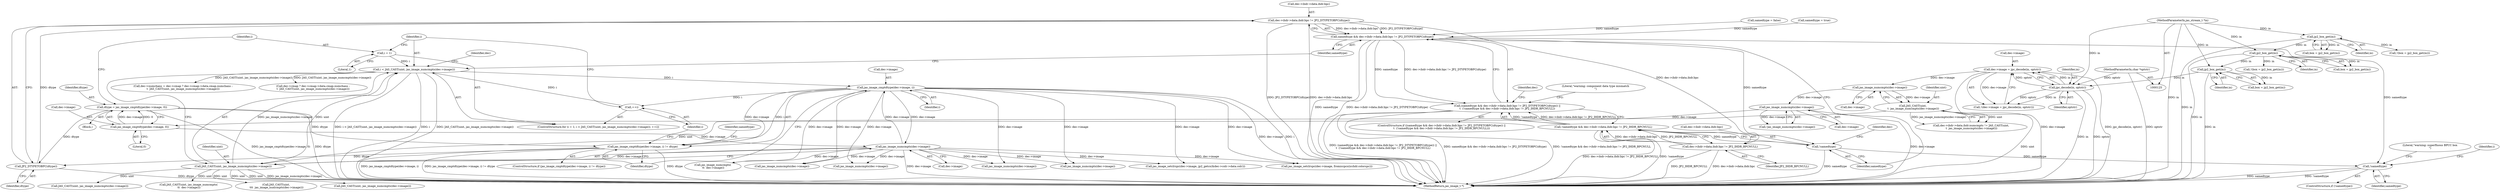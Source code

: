 digraph "0_jasper_d42b2388f7f8e0332c846675133acea151fc557a_33@pointer" {
"1000465" [label="(Call,dec->ihdr->data.ihdr.bpc != JP2_DTYPETOBPC(dtype))"];
"1000475" [label="(Call,JP2_DTYPETOBPC(dtype))"];
"1000449" [label="(Call,jas_image_cmptdtype(dec->image, i) != dtype)"];
"1000450" [label="(Call,jas_image_cmptdtype(dec->image, i))"];
"1000441" [label="(Call,jas_image_numcmpts(dec->image))"];
"1000428" [label="(Call,jas_image_cmptdtype(dec->image, 0))"];
"1000415" [label="(Call,jas_image_numcmpts(dec->image))"];
"1000406" [label="(Call,jas_image_numcmpts(dec->image))"];
"1000373" [label="(Call,dec->image = jpc_decode(in, optstr))"];
"1000377" [label="(Call,jpc_decode(in, optstr))"];
"1000231" [label="(Call,jp2_box_get(in))"];
"1000206" [label="(Call,jp2_box_get(in))"];
"1000167" [label="(Call,jp2_box_get(in))"];
"1000126" [label="(MethodParameterIn,jas_stream_t *in)"];
"1000127" [label="(MethodParameterIn,char *optstr)"];
"1000437" [label="(Call,i < JAS_CAST(uint, jas_image_numcmpts(dec->image)))"];
"1000445" [label="(Call,++i)"];
"1000434" [label="(Call,i = 1)"];
"1000439" [label="(Call,JAS_CAST(uint, jas_image_numcmpts(dec->image)))"];
"1000404" [label="(Call,JAS_CAST(uint,\n \t  jas_image_numcmpts(dec->image)))"];
"1000426" [label="(Call,dtype = jas_image_cmptdtype(dec->image, 0))"];
"1000463" [label="(Call,samedtype && dec->ihdr->data.ihdr.bpc != JP2_DTYPETOBPC(dtype))"];
"1000462" [label="(Call,(samedtype && dec->ihdr->data.ihdr.bpc != JP2_DTYPETOBPC(dtype)) ||\n\t  (!samedtype && dec->ihdr->data.ihdr.bpc != JP2_IHDR_BPCNULL))"];
"1000478" [label="(Call,!samedtype)"];
"1000477" [label="(Call,!samedtype && dec->ihdr->data.ihdr.bpc != JP2_IHDR_BPCNULL)"];
"1000536" [label="(Call,!samedtype)"];
"1000480" [label="(Call,dec->ihdr->data.ihdr.bpc != JP2_IHDR_BPCNULL)"];
"1000379" [label="(Identifier,optstr)"];
"1000438" [label="(Identifier,i)"];
"1001055" [label="(Call,jas_image_numcmpts(dec->image))"];
"1000436" [label="(Literal,1)"];
"1001053" [label="(Call,JAS_CAST(uint, jas_image_numcmpts(dec->image)))"];
"1000416" [label="(Call,dec->image)"];
"1000374" [label="(Call,dec->image)"];
"1000428" [label="(Call,jas_image_cmptdtype(dec->image, 0))"];
"1000373" [label="(Call,dec->image = jpc_decode(in, optstr))"];
"1000465" [label="(Call,dec->ihdr->data.ihdr.bpc != JP2_DTYPETOBPC(dtype))"];
"1000500" [label="(Identifier,dec)"];
"1000442" [label="(Call,dec->image)"];
"1000458" [label="(Identifier,samedtype)"];
"1000777" [label="(Call,jas_image_numcmpts(dec->image))"];
"1000435" [label="(Identifier,i)"];
"1000207" [label="(Identifier,in)"];
"1000739" [label="(Call,jas_image_numcmpts(dec->image))"];
"1000407" [label="(Call,dec->image)"];
"1000493" [label="(Literal,\"warning: component data type mismatch\n\")"];
"1000404" [label="(Call,JAS_CAST(uint,\n \t  jas_image_numcmpts(dec->image)))"];
"1000439" [label="(Call,JAS_CAST(uint, jas_image_numcmpts(dec->image)))"];
"1000455" [label="(Identifier,dtype)"];
"1000462" [label="(Call,(samedtype && dec->ihdr->data.ihdr.bpc != JP2_DTYPETOBPC(dtype)) ||\n\t  (!samedtype && dec->ihdr->data.ihdr.bpc != JP2_IHDR_BPCNULL))"];
"1000579" [label="(Literal,\"warning: superfluous BPCC box\n\")"];
"1000423" [label="(Call,samedtype = true)"];
"1000526" [label="(Call,JAS_CAST(uint, jas_image_numcmpts(\n \t\t  dec->image)))"];
"1000445" [label="(Call,++i)"];
"1000206" [label="(Call,jp2_box_get(in))"];
"1000164" [label="(Call,!(box = jp2_box_get(in)))"];
"1000168" [label="(Identifier,in)"];
"1000485" [label="(Identifier,dec)"];
"1000451" [label="(Call,dec->image)"];
"1000476" [label="(Identifier,dtype)"];
"1000775" [label="(Call,JAS_CAST(uint,\n \t\t\t  jas_image_numcmpts(dec->image)))"];
"1000457" [label="(Call,samedtype = false)"];
"1000415" [label="(Call,jas_image_numcmpts(dec->image))"];
"1000528" [label="(Call,jas_image_numcmpts(\n \t\t  dec->image))"];
"1000480" [label="(Call,dec->ihdr->data.ihdr.bpc != JP2_IHDR_BPCNULL)"];
"1000536" [label="(Call,!samedtype)"];
"1000537" [label="(Identifier,samedtype)"];
"1000535" [label="(ControlStructure,if (!samedtype))"];
"1000477" [label="(Call,!samedtype && dec->ihdr->data.ihdr.bpc != JP2_IHDR_BPCNULL)"];
"1000394" [label="(Call,dec->ihdr->data.ihdr.numcmpts != JAS_CAST(uint,\n \t  jas_image_numcmpts(dec->image)))"];
"1000229" [label="(Call,box = jp2_box_get(in))"];
"1000450" [label="(Call,jas_image_cmptdtype(dec->image, i))"];
"1000720" [label="(Call,dec->numchans = dec->cmap ? dec->cmap->data.cmap.numchans :\n\t  JAS_CAST(uint, jas_image_numcmpts(dec->image)))"];
"1000377" [label="(Call,jpc_decode(in, optstr))"];
"1000724" [label="(Call,dec->cmap ? dec->cmap->data.cmap.numchans :\n\t  JAS_CAST(uint, jas_image_numcmpts(dec->image)))"];
"1000461" [label="(ControlStructure,if ((samedtype && dec->ihdr->data.ihdr.bpc != JP2_DTYPETOBPC(dtype)) ||\n\t  (!samedtype && dec->ihdr->data.ihdr.bpc != JP2_IHDR_BPCNULL)))"];
"1000429" [label="(Call,dec->image)"];
"1000427" [label="(Identifier,dtype)"];
"1000490" [label="(Identifier,JP2_IHDR_BPCNULL)"];
"1000414" [label="(Call,!jas_image_numcmpts(dec->image))"];
"1000165" [label="(Call,box = jp2_box_get(in))"];
"1000232" [label="(Identifier,in)"];
"1000372" [label="(Call,!(dec->image = jpc_decode(in, optstr)))"];
"1000967" [label="(Call,jas_image_numcmpts(dec->image))"];
"1000601" [label="(Call,jas_image_setclrspc(dec->image, jp2_getcs(&dec->colr->data.colr)))"];
"1000204" [label="(Call,box = jp2_box_get(in))"];
"1000737" [label="(Call,JAS_CAST(uint, jas_image_numcmpts(dec->image)))"];
"1000167" [label="(Call,jp2_box_get(in))"];
"1000406" [label="(Call,jas_image_numcmpts(dec->image))"];
"1000481" [label="(Call,dec->ihdr->data.ihdr.bpc)"];
"1000128" [label="(Block,)"];
"1000463" [label="(Call,samedtype && dec->ihdr->data.ihdr.bpc != JP2_DTYPETOBPC(dtype))"];
"1000452" [label="(Identifier,dec)"];
"1000432" [label="(Literal,0)"];
"1000437" [label="(Call,i < JAS_CAST(uint, jas_image_numcmpts(dec->image)))"];
"1000466" [label="(Call,dec->ihdr->data.ihdr.bpc)"];
"1000479" [label="(Identifier,samedtype)"];
"1000446" [label="(Identifier,i)"];
"1000203" [label="(Call,!(box = jp2_box_get(in)))"];
"1000434" [label="(Call,i = 1)"];
"1000126" [label="(MethodParameterIn,jas_stream_t *in)"];
"1000127" [label="(MethodParameterIn,char *optstr)"];
"1000378" [label="(Identifier,in)"];
"1000478" [label="(Call,!samedtype)"];
"1000405" [label="(Identifier,uint)"];
"1000653" [label="(Call,jas_image_setclrspc(dec->image, fromiccpcs(icchdr.colorspc)))"];
"1000449" [label="(Call,jas_image_cmptdtype(dec->image, i) != dtype)"];
"1000433" [label="(ControlStructure,for (i = 1; i < JAS_CAST(uint, jas_image_numcmpts(dec->image)); ++i))"];
"1000454" [label="(Identifier,i)"];
"1000441" [label="(Call,jas_image_numcmpts(dec->image))"];
"1001265" [label="(MethodReturn,jas_image_t *)"];
"1000426" [label="(Call,dtype = jas_image_cmptdtype(dec->image, 0))"];
"1000231" [label="(Call,jp2_box_get(in))"];
"1000464" [label="(Identifier,samedtype)"];
"1000475" [label="(Call,JP2_DTYPETOBPC(dtype))"];
"1000541" [label="(Identifier,i)"];
"1000448" [label="(ControlStructure,if (jas_image_cmptdtype(dec->image, i) != dtype))"];
"1000440" [label="(Identifier,uint)"];
"1000465" -> "1000463"  [label="AST: "];
"1000465" -> "1000475"  [label="CFG: "];
"1000466" -> "1000465"  [label="AST: "];
"1000475" -> "1000465"  [label="AST: "];
"1000463" -> "1000465"  [label="CFG: "];
"1000465" -> "1001265"  [label="DDG: JP2_DTYPETOBPC(dtype)"];
"1000465" -> "1001265"  [label="DDG: dec->ihdr->data.ihdr.bpc"];
"1000465" -> "1000463"  [label="DDG: dec->ihdr->data.ihdr.bpc"];
"1000465" -> "1000463"  [label="DDG: JP2_DTYPETOBPC(dtype)"];
"1000475" -> "1000465"  [label="DDG: dtype"];
"1000465" -> "1000480"  [label="DDG: dec->ihdr->data.ihdr.bpc"];
"1000475" -> "1000476"  [label="CFG: "];
"1000476" -> "1000475"  [label="AST: "];
"1000475" -> "1001265"  [label="DDG: dtype"];
"1000449" -> "1000475"  [label="DDG: dtype"];
"1000426" -> "1000475"  [label="DDG: dtype"];
"1000449" -> "1000448"  [label="AST: "];
"1000449" -> "1000455"  [label="CFG: "];
"1000450" -> "1000449"  [label="AST: "];
"1000455" -> "1000449"  [label="AST: "];
"1000458" -> "1000449"  [label="CFG: "];
"1000446" -> "1000449"  [label="CFG: "];
"1000449" -> "1001265"  [label="DDG: dtype"];
"1000449" -> "1001265"  [label="DDG: jas_image_cmptdtype(dec->image, i)"];
"1000449" -> "1001265"  [label="DDG: jas_image_cmptdtype(dec->image, i) != dtype"];
"1000450" -> "1000449"  [label="DDG: dec->image"];
"1000450" -> "1000449"  [label="DDG: i"];
"1000426" -> "1000449"  [label="DDG: dtype"];
"1000450" -> "1000454"  [label="CFG: "];
"1000451" -> "1000450"  [label="AST: "];
"1000454" -> "1000450"  [label="AST: "];
"1000455" -> "1000450"  [label="CFG: "];
"1000450" -> "1001265"  [label="DDG: dec->image"];
"1000450" -> "1001265"  [label="DDG: i"];
"1000450" -> "1000441"  [label="DDG: dec->image"];
"1000450" -> "1000445"  [label="DDG: i"];
"1000441" -> "1000450"  [label="DDG: dec->image"];
"1000437" -> "1000450"  [label="DDG: i"];
"1000450" -> "1000528"  [label="DDG: dec->image"];
"1000450" -> "1000601"  [label="DDG: dec->image"];
"1000450" -> "1000653"  [label="DDG: dec->image"];
"1000450" -> "1000739"  [label="DDG: dec->image"];
"1000450" -> "1000777"  [label="DDG: dec->image"];
"1000450" -> "1000967"  [label="DDG: dec->image"];
"1000450" -> "1001055"  [label="DDG: dec->image"];
"1000441" -> "1000439"  [label="AST: "];
"1000441" -> "1000442"  [label="CFG: "];
"1000442" -> "1000441"  [label="AST: "];
"1000439" -> "1000441"  [label="CFG: "];
"1000441" -> "1001265"  [label="DDG: dec->image"];
"1000441" -> "1000439"  [label="DDG: dec->image"];
"1000428" -> "1000441"  [label="DDG: dec->image"];
"1000441" -> "1000528"  [label="DDG: dec->image"];
"1000441" -> "1000601"  [label="DDG: dec->image"];
"1000441" -> "1000653"  [label="DDG: dec->image"];
"1000441" -> "1000739"  [label="DDG: dec->image"];
"1000441" -> "1000777"  [label="DDG: dec->image"];
"1000441" -> "1000967"  [label="DDG: dec->image"];
"1000441" -> "1001055"  [label="DDG: dec->image"];
"1000428" -> "1000426"  [label="AST: "];
"1000428" -> "1000432"  [label="CFG: "];
"1000429" -> "1000428"  [label="AST: "];
"1000432" -> "1000428"  [label="AST: "];
"1000426" -> "1000428"  [label="CFG: "];
"1000428" -> "1000426"  [label="DDG: dec->image"];
"1000428" -> "1000426"  [label="DDG: 0"];
"1000415" -> "1000428"  [label="DDG: dec->image"];
"1000415" -> "1000414"  [label="AST: "];
"1000415" -> "1000416"  [label="CFG: "];
"1000416" -> "1000415"  [label="AST: "];
"1000414" -> "1000415"  [label="CFG: "];
"1000415" -> "1001265"  [label="DDG: dec->image"];
"1000415" -> "1000414"  [label="DDG: dec->image"];
"1000406" -> "1000415"  [label="DDG: dec->image"];
"1000406" -> "1000404"  [label="AST: "];
"1000406" -> "1000407"  [label="CFG: "];
"1000407" -> "1000406"  [label="AST: "];
"1000404" -> "1000406"  [label="CFG: "];
"1000406" -> "1000404"  [label="DDG: dec->image"];
"1000373" -> "1000406"  [label="DDG: dec->image"];
"1000373" -> "1000372"  [label="AST: "];
"1000373" -> "1000377"  [label="CFG: "];
"1000374" -> "1000373"  [label="AST: "];
"1000377" -> "1000373"  [label="AST: "];
"1000372" -> "1000373"  [label="CFG: "];
"1000373" -> "1001265"  [label="DDG: jpc_decode(in, optstr)"];
"1000373" -> "1001265"  [label="DDG: dec->image"];
"1000373" -> "1000372"  [label="DDG: dec->image"];
"1000377" -> "1000373"  [label="DDG: in"];
"1000377" -> "1000373"  [label="DDG: optstr"];
"1000377" -> "1000379"  [label="CFG: "];
"1000378" -> "1000377"  [label="AST: "];
"1000379" -> "1000377"  [label="AST: "];
"1000377" -> "1001265"  [label="DDG: optstr"];
"1000377" -> "1001265"  [label="DDG: in"];
"1000377" -> "1000372"  [label="DDG: in"];
"1000377" -> "1000372"  [label="DDG: optstr"];
"1000231" -> "1000377"  [label="DDG: in"];
"1000126" -> "1000377"  [label="DDG: in"];
"1000127" -> "1000377"  [label="DDG: optstr"];
"1000231" -> "1000229"  [label="AST: "];
"1000231" -> "1000232"  [label="CFG: "];
"1000232" -> "1000231"  [label="AST: "];
"1000229" -> "1000231"  [label="CFG: "];
"1000231" -> "1001265"  [label="DDG: in"];
"1000231" -> "1000229"  [label="DDG: in"];
"1000206" -> "1000231"  [label="DDG: in"];
"1000126" -> "1000231"  [label="DDG: in"];
"1000206" -> "1000204"  [label="AST: "];
"1000206" -> "1000207"  [label="CFG: "];
"1000207" -> "1000206"  [label="AST: "];
"1000204" -> "1000206"  [label="CFG: "];
"1000206" -> "1001265"  [label="DDG: in"];
"1000206" -> "1000203"  [label="DDG: in"];
"1000206" -> "1000204"  [label="DDG: in"];
"1000167" -> "1000206"  [label="DDG: in"];
"1000126" -> "1000206"  [label="DDG: in"];
"1000167" -> "1000165"  [label="AST: "];
"1000167" -> "1000168"  [label="CFG: "];
"1000168" -> "1000167"  [label="AST: "];
"1000165" -> "1000167"  [label="CFG: "];
"1000167" -> "1001265"  [label="DDG: in"];
"1000167" -> "1000164"  [label="DDG: in"];
"1000167" -> "1000165"  [label="DDG: in"];
"1000126" -> "1000167"  [label="DDG: in"];
"1000126" -> "1000125"  [label="AST: "];
"1000126" -> "1001265"  [label="DDG: in"];
"1000127" -> "1000125"  [label="AST: "];
"1000127" -> "1001265"  [label="DDG: optstr"];
"1000437" -> "1000433"  [label="AST: "];
"1000437" -> "1000439"  [label="CFG: "];
"1000438" -> "1000437"  [label="AST: "];
"1000439" -> "1000437"  [label="AST: "];
"1000452" -> "1000437"  [label="CFG: "];
"1000464" -> "1000437"  [label="CFG: "];
"1000437" -> "1001265"  [label="DDG: i < JAS_CAST(uint, jas_image_numcmpts(dec->image))"];
"1000437" -> "1001265"  [label="DDG: i"];
"1000437" -> "1001265"  [label="DDG: JAS_CAST(uint, jas_image_numcmpts(dec->image))"];
"1000445" -> "1000437"  [label="DDG: i"];
"1000434" -> "1000437"  [label="DDG: i"];
"1000439" -> "1000437"  [label="DDG: uint"];
"1000439" -> "1000437"  [label="DDG: jas_image_numcmpts(dec->image)"];
"1000437" -> "1000720"  [label="DDG: JAS_CAST(uint, jas_image_numcmpts(dec->image))"];
"1000437" -> "1000724"  [label="DDG: JAS_CAST(uint, jas_image_numcmpts(dec->image))"];
"1000445" -> "1000433"  [label="AST: "];
"1000445" -> "1000446"  [label="CFG: "];
"1000446" -> "1000445"  [label="AST: "];
"1000438" -> "1000445"  [label="CFG: "];
"1000434" -> "1000433"  [label="AST: "];
"1000434" -> "1000436"  [label="CFG: "];
"1000435" -> "1000434"  [label="AST: "];
"1000436" -> "1000434"  [label="AST: "];
"1000438" -> "1000434"  [label="CFG: "];
"1000440" -> "1000439"  [label="AST: "];
"1000439" -> "1001265"  [label="DDG: uint"];
"1000439" -> "1001265"  [label="DDG: jas_image_numcmpts(dec->image)"];
"1000404" -> "1000439"  [label="DDG: uint"];
"1000439" -> "1000526"  [label="DDG: uint"];
"1000439" -> "1000737"  [label="DDG: uint"];
"1000439" -> "1000775"  [label="DDG: uint"];
"1000439" -> "1001053"  [label="DDG: uint"];
"1000404" -> "1000394"  [label="AST: "];
"1000405" -> "1000404"  [label="AST: "];
"1000394" -> "1000404"  [label="CFG: "];
"1000404" -> "1001265"  [label="DDG: uint"];
"1000404" -> "1000394"  [label="DDG: uint"];
"1000404" -> "1000394"  [label="DDG: jas_image_numcmpts(dec->image)"];
"1000426" -> "1000128"  [label="AST: "];
"1000427" -> "1000426"  [label="AST: "];
"1000435" -> "1000426"  [label="CFG: "];
"1000426" -> "1001265"  [label="DDG: jas_image_cmptdtype(dec->image, 0)"];
"1000426" -> "1001265"  [label="DDG: dtype"];
"1000463" -> "1000462"  [label="AST: "];
"1000463" -> "1000464"  [label="CFG: "];
"1000464" -> "1000463"  [label="AST: "];
"1000479" -> "1000463"  [label="CFG: "];
"1000462" -> "1000463"  [label="CFG: "];
"1000463" -> "1001265"  [label="DDG: dec->ihdr->data.ihdr.bpc != JP2_DTYPETOBPC(dtype)"];
"1000463" -> "1001265"  [label="DDG: samedtype"];
"1000463" -> "1000462"  [label="DDG: samedtype"];
"1000463" -> "1000462"  [label="DDG: dec->ihdr->data.ihdr.bpc != JP2_DTYPETOBPC(dtype)"];
"1000423" -> "1000463"  [label="DDG: samedtype"];
"1000457" -> "1000463"  [label="DDG: samedtype"];
"1000463" -> "1000478"  [label="DDG: samedtype"];
"1000463" -> "1000536"  [label="DDG: samedtype"];
"1000462" -> "1000461"  [label="AST: "];
"1000462" -> "1000477"  [label="CFG: "];
"1000477" -> "1000462"  [label="AST: "];
"1000493" -> "1000462"  [label="CFG: "];
"1000500" -> "1000462"  [label="CFG: "];
"1000462" -> "1001265"  [label="DDG: samedtype && dec->ihdr->data.ihdr.bpc != JP2_DTYPETOBPC(dtype)"];
"1000462" -> "1001265"  [label="DDG: !samedtype && dec->ihdr->data.ihdr.bpc != JP2_IHDR_BPCNULL"];
"1000462" -> "1001265"  [label="DDG: (samedtype && dec->ihdr->data.ihdr.bpc != JP2_DTYPETOBPC(dtype)) ||\n\t  (!samedtype && dec->ihdr->data.ihdr.bpc != JP2_IHDR_BPCNULL)"];
"1000477" -> "1000462"  [label="DDG: !samedtype"];
"1000477" -> "1000462"  [label="DDG: dec->ihdr->data.ihdr.bpc != JP2_IHDR_BPCNULL"];
"1000478" -> "1000477"  [label="AST: "];
"1000478" -> "1000479"  [label="CFG: "];
"1000479" -> "1000478"  [label="AST: "];
"1000485" -> "1000478"  [label="CFG: "];
"1000477" -> "1000478"  [label="CFG: "];
"1000478" -> "1001265"  [label="DDG: samedtype"];
"1000478" -> "1000477"  [label="DDG: samedtype"];
"1000478" -> "1000536"  [label="DDG: samedtype"];
"1000477" -> "1000480"  [label="CFG: "];
"1000480" -> "1000477"  [label="AST: "];
"1000477" -> "1001265"  [label="DDG: dec->ihdr->data.ihdr.bpc != JP2_IHDR_BPCNULL"];
"1000477" -> "1001265"  [label="DDG: !samedtype"];
"1000480" -> "1000477"  [label="DDG: dec->ihdr->data.ihdr.bpc"];
"1000480" -> "1000477"  [label="DDG: JP2_IHDR_BPCNULL"];
"1000536" -> "1000535"  [label="AST: "];
"1000536" -> "1000537"  [label="CFG: "];
"1000537" -> "1000536"  [label="AST: "];
"1000541" -> "1000536"  [label="CFG: "];
"1000579" -> "1000536"  [label="CFG: "];
"1000536" -> "1001265"  [label="DDG: !samedtype"];
"1000536" -> "1001265"  [label="DDG: samedtype"];
"1000480" -> "1000490"  [label="CFG: "];
"1000481" -> "1000480"  [label="AST: "];
"1000490" -> "1000480"  [label="AST: "];
"1000480" -> "1001265"  [label="DDG: JP2_IHDR_BPCNULL"];
"1000480" -> "1001265"  [label="DDG: dec->ihdr->data.ihdr.bpc"];
}
